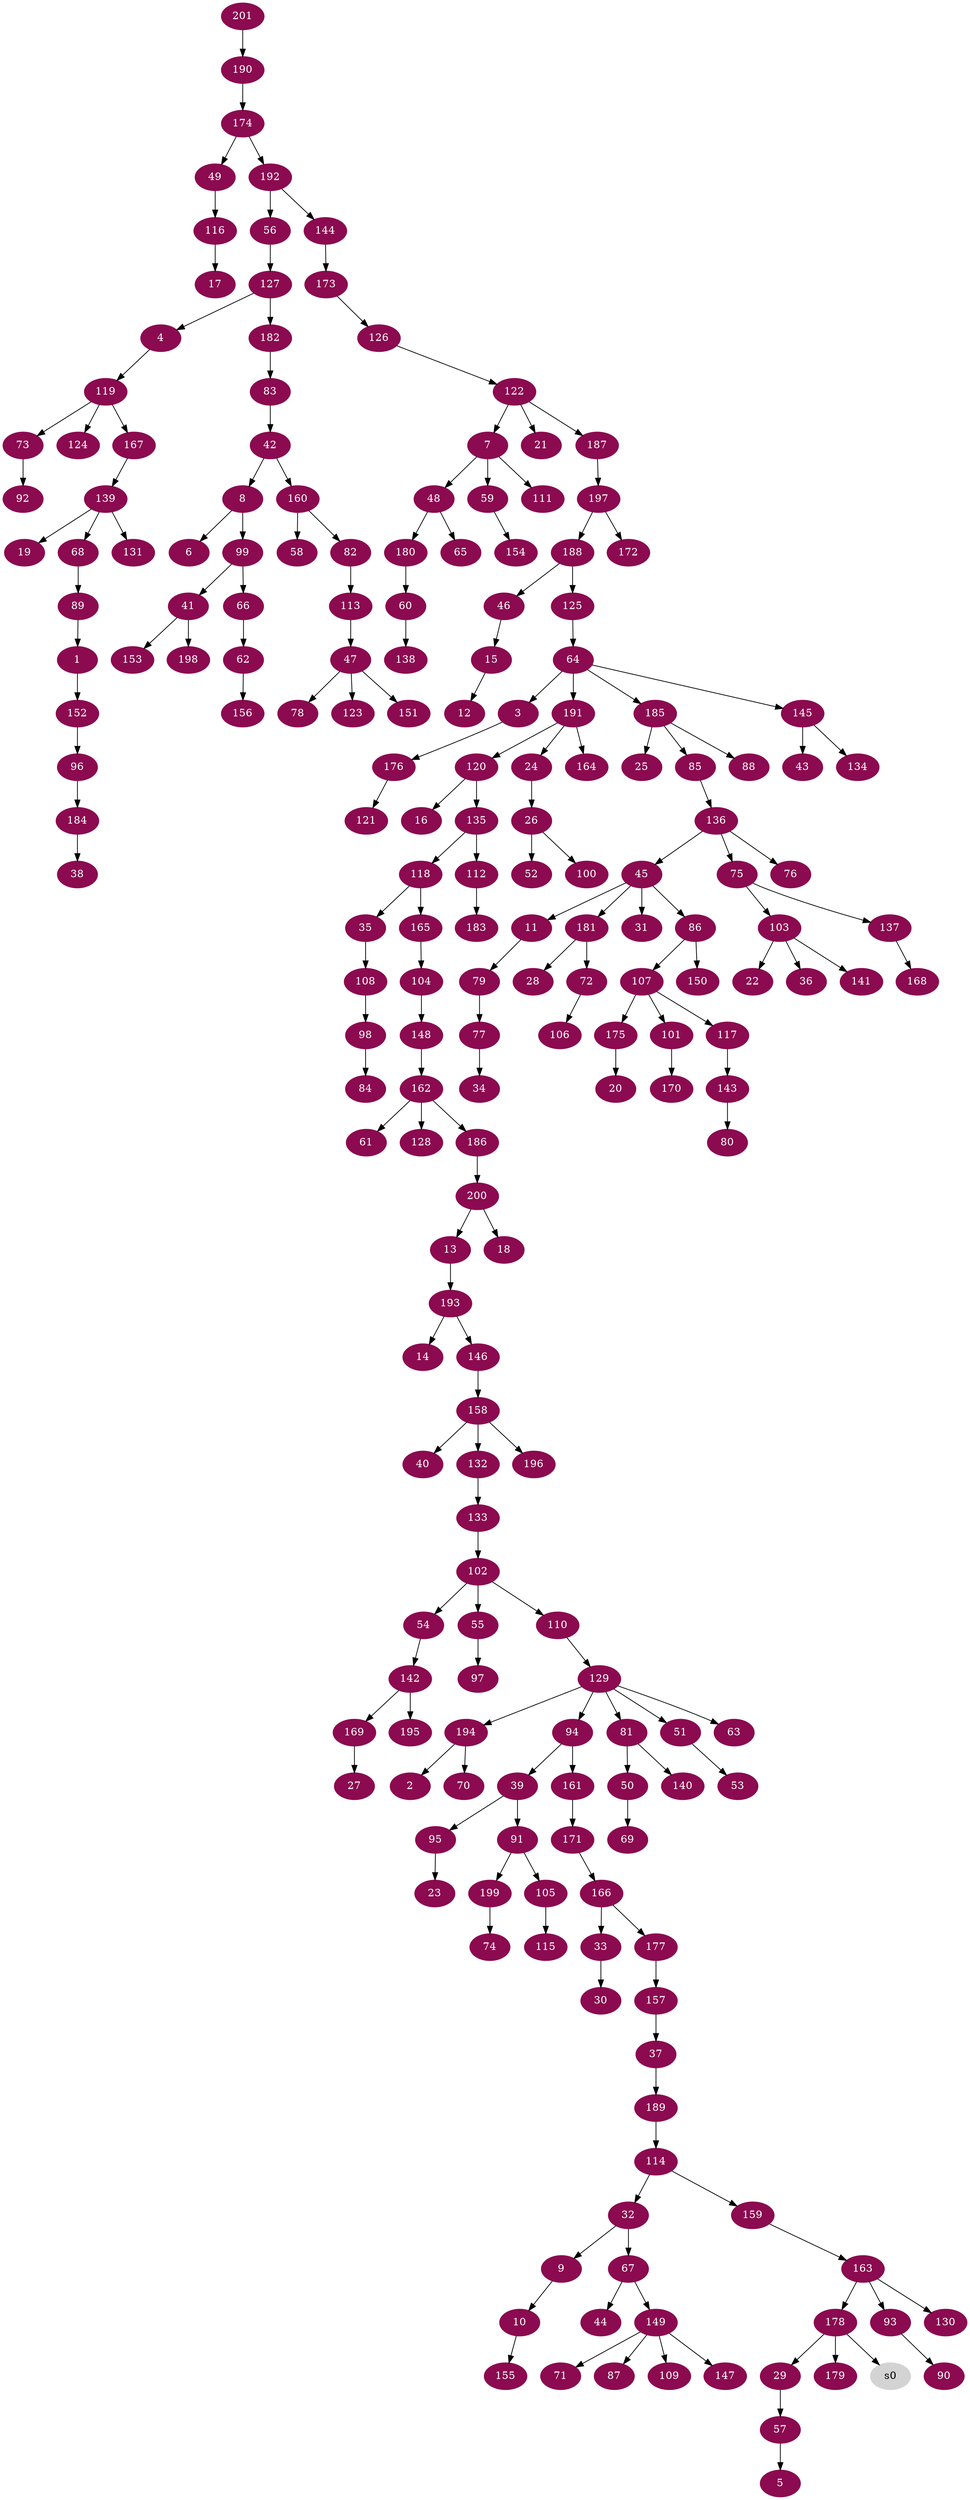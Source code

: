 digraph G {
node [color=deeppink4, style=filled, fontcolor=white];
89 -> 1;
194 -> 2;
64 -> 3;
127 -> 4;
57 -> 5;
8 -> 6;
122 -> 7;
42 -> 8;
32 -> 9;
9 -> 10;
45 -> 11;
15 -> 12;
200 -> 13;
193 -> 14;
46 -> 15;
120 -> 16;
116 -> 17;
200 -> 18;
139 -> 19;
175 -> 20;
122 -> 21;
103 -> 22;
95 -> 23;
191 -> 24;
185 -> 25;
24 -> 26;
169 -> 27;
181 -> 28;
178 -> 29;
33 -> 30;
45 -> 31;
114 -> 32;
166 -> 33;
77 -> 34;
118 -> 35;
103 -> 36;
157 -> 37;
184 -> 38;
94 -> 39;
158 -> 40;
99 -> 41;
83 -> 42;
145 -> 43;
67 -> 44;
136 -> 45;
188 -> 46;
113 -> 47;
7 -> 48;
174 -> 49;
81 -> 50;
129 -> 51;
26 -> 52;
51 -> 53;
102 -> 54;
102 -> 55;
192 -> 56;
29 -> 57;
160 -> 58;
7 -> 59;
180 -> 60;
162 -> 61;
66 -> 62;
129 -> 63;
125 -> 64;
48 -> 65;
99 -> 66;
32 -> 67;
139 -> 68;
50 -> 69;
194 -> 70;
149 -> 71;
181 -> 72;
119 -> 73;
199 -> 74;
136 -> 75;
136 -> 76;
79 -> 77;
47 -> 78;
11 -> 79;
143 -> 80;
129 -> 81;
160 -> 82;
182 -> 83;
98 -> 84;
185 -> 85;
45 -> 86;
149 -> 87;
185 -> 88;
68 -> 89;
93 -> 90;
39 -> 91;
73 -> 92;
163 -> 93;
129 -> 94;
39 -> 95;
152 -> 96;
55 -> 97;
108 -> 98;
8 -> 99;
26 -> 100;
107 -> 101;
133 -> 102;
75 -> 103;
165 -> 104;
91 -> 105;
72 -> 106;
86 -> 107;
35 -> 108;
149 -> 109;
102 -> 110;
7 -> 111;
135 -> 112;
82 -> 113;
189 -> 114;
105 -> 115;
49 -> 116;
107 -> 117;
135 -> 118;
4 -> 119;
191 -> 120;
176 -> 121;
126 -> 122;
47 -> 123;
119 -> 124;
188 -> 125;
173 -> 126;
56 -> 127;
162 -> 128;
110 -> 129;
163 -> 130;
139 -> 131;
158 -> 132;
132 -> 133;
145 -> 134;
120 -> 135;
85 -> 136;
75 -> 137;
60 -> 138;
167 -> 139;
81 -> 140;
103 -> 141;
54 -> 142;
117 -> 143;
192 -> 144;
64 -> 145;
193 -> 146;
149 -> 147;
104 -> 148;
67 -> 149;
86 -> 150;
47 -> 151;
1 -> 152;
41 -> 153;
59 -> 154;
10 -> 155;
62 -> 156;
177 -> 157;
146 -> 158;
114 -> 159;
42 -> 160;
94 -> 161;
148 -> 162;
159 -> 163;
191 -> 164;
118 -> 165;
171 -> 166;
119 -> 167;
137 -> 168;
142 -> 169;
101 -> 170;
161 -> 171;
197 -> 172;
144 -> 173;
190 -> 174;
107 -> 175;
3 -> 176;
166 -> 177;
163 -> 178;
178 -> 179;
48 -> 180;
45 -> 181;
127 -> 182;
112 -> 183;
96 -> 184;
64 -> 185;
162 -> 186;
122 -> 187;
197 -> 188;
37 -> 189;
201 -> 190;
64 -> 191;
174 -> 192;
13 -> 193;
129 -> 194;
142 -> 195;
158 -> 196;
187 -> 197;
41 -> 198;
91 -> 199;
186 -> 200;
node [color=lightgrey, style=filled, fontcolor=black];
178 -> s0;
}
